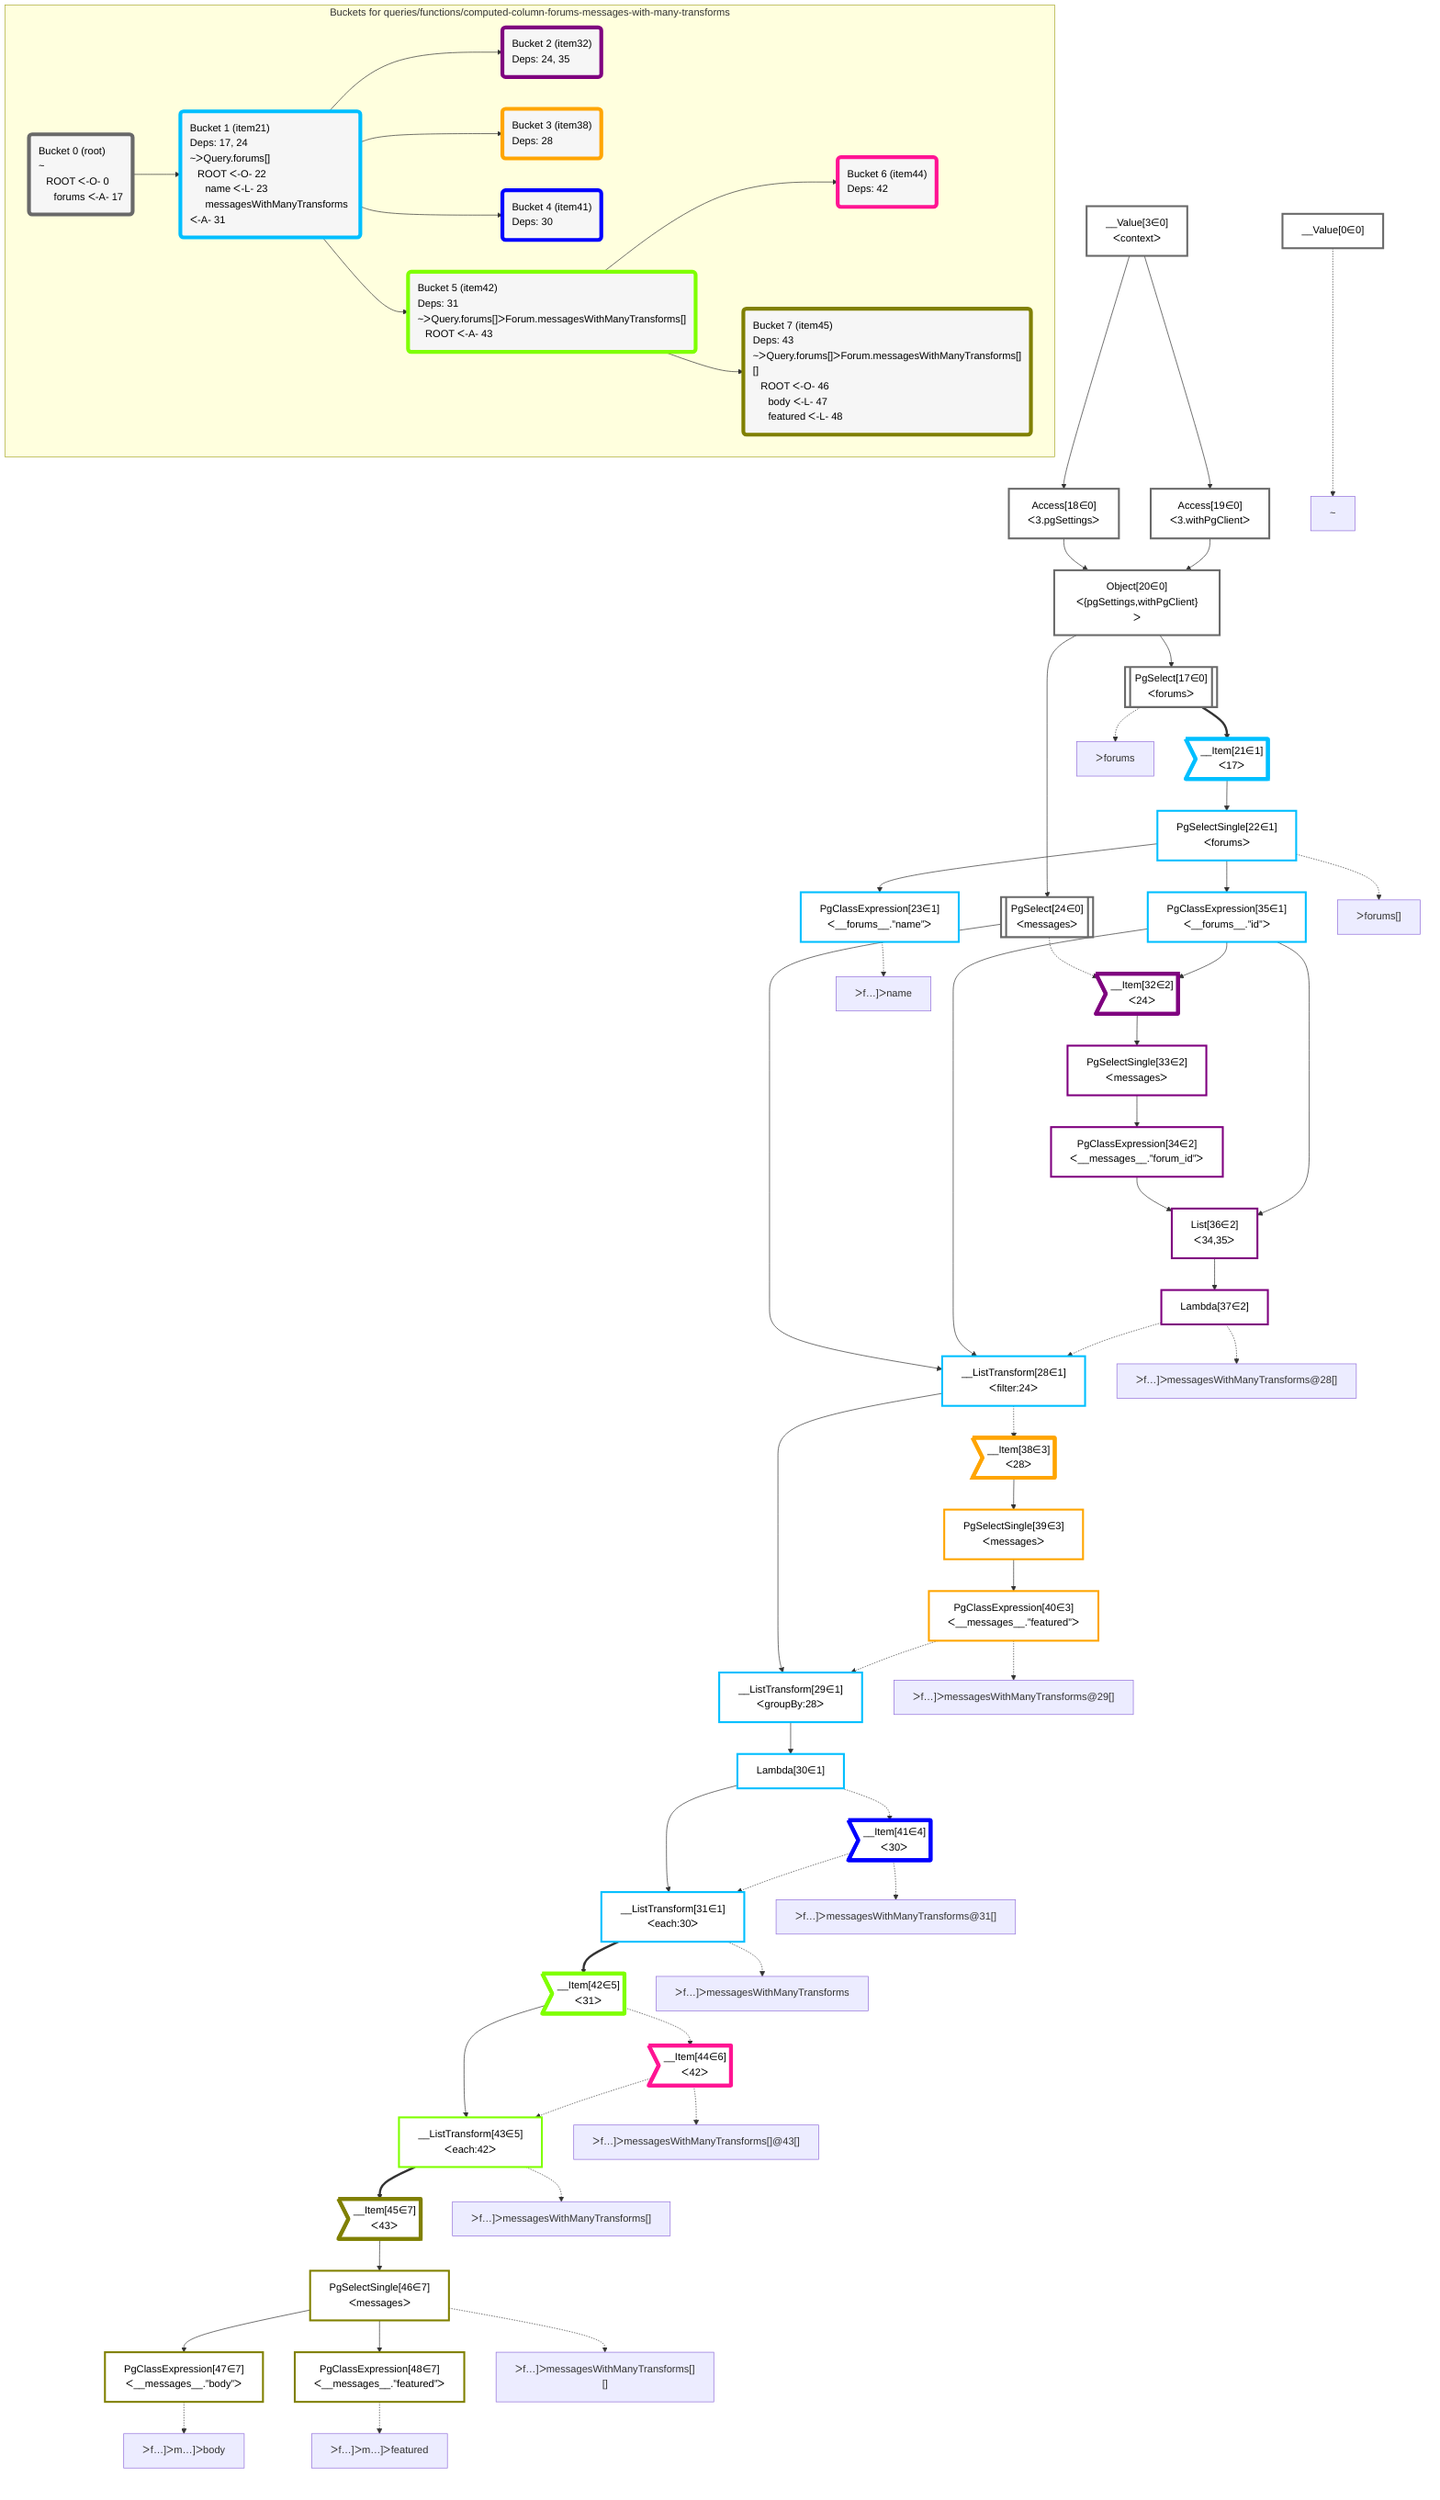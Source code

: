 graph TD
    classDef path fill:#eee,stroke:#000,color:#000
    classDef plan fill:#fff,stroke-width:3px,color:#000
    classDef itemplan fill:#fff,stroke-width:6px,color:#000
    classDef sideeffectplan fill:#f00,stroke-width:6px,color:#000
    classDef bucket fill:#f6f6f6,color:#000,stroke-width:6px,text-align:left


    %% define plans
    __Value0["__Value[0∈0]"]:::plan
    __Value3["__Value[3∈0]<br />ᐸcontextᐳ"]:::plan
    Access18["Access[18∈0]<br />ᐸ3.pgSettingsᐳ"]:::plan
    Access19["Access[19∈0]<br />ᐸ3.withPgClientᐳ"]:::plan
    Object20["Object[20∈0]<br />ᐸ{pgSettings,withPgClient}ᐳ"]:::plan
    PgSelect17[["PgSelect[17∈0]<br />ᐸforumsᐳ"]]:::plan
    __Item21>"__Item[21∈1]<br />ᐸ17ᐳ"]:::itemplan
    PgSelectSingle22["PgSelectSingle[22∈1]<br />ᐸforumsᐳ"]:::plan
    PgClassExpression23["PgClassExpression[23∈1]<br />ᐸ__forums__.”name”ᐳ"]:::plan
    PgSelect24[["PgSelect[24∈0]<br />ᐸmessagesᐳ"]]:::plan
    PgClassExpression35["PgClassExpression[35∈1]<br />ᐸ__forums__.”id”ᐳ"]:::plan
    __ListTransform28["__ListTransform[28∈1]<br />ᐸfilter:24ᐳ"]:::plan
    __ListTransform29["__ListTransform[29∈1]<br />ᐸgroupBy:28ᐳ"]:::plan
    Lambda30["Lambda[30∈1]"]:::plan
    __ListTransform31["__ListTransform[31∈1]<br />ᐸeach:30ᐳ"]:::plan
    __Item32>"__Item[32∈2]<br />ᐸ24ᐳ"]:::itemplan
    PgSelectSingle33["PgSelectSingle[33∈2]<br />ᐸmessagesᐳ"]:::plan
    PgClassExpression34["PgClassExpression[34∈2]<br />ᐸ__messages__.”forum_id”ᐳ"]:::plan
    List36["List[36∈2]<br />ᐸ34,35ᐳ"]:::plan
    Lambda37["Lambda[37∈2]"]:::plan
    __Item38>"__Item[38∈3]<br />ᐸ28ᐳ"]:::itemplan
    PgSelectSingle39["PgSelectSingle[39∈3]<br />ᐸmessagesᐳ"]:::plan
    PgClassExpression40["PgClassExpression[40∈3]<br />ᐸ__messages__.”featured”ᐳ"]:::plan
    __Item41>"__Item[41∈4]<br />ᐸ30ᐳ"]:::itemplan
    __Item42>"__Item[42∈5]<br />ᐸ31ᐳ"]:::itemplan
    __ListTransform43["__ListTransform[43∈5]<br />ᐸeach:42ᐳ"]:::plan
    __Item44>"__Item[44∈6]<br />ᐸ42ᐳ"]:::itemplan
    __Item45>"__Item[45∈7]<br />ᐸ43ᐳ"]:::itemplan
    PgSelectSingle46["PgSelectSingle[46∈7]<br />ᐸmessagesᐳ"]:::plan
    PgClassExpression47["PgClassExpression[47∈7]<br />ᐸ__messages__.”body”ᐳ"]:::plan
    PgClassExpression48["PgClassExpression[48∈7]<br />ᐸ__messages__.”featured”ᐳ"]:::plan

    %% plan dependencies
    __Value3 --> Access18
    __Value3 --> Access19
    Access18 & Access19 --> Object20
    Object20 --> PgSelect17
    PgSelect17 ==> __Item21
    __Item21 --> PgSelectSingle22
    PgSelectSingle22 --> PgClassExpression23
    Object20 --> PgSelect24
    PgSelectSingle22 --> PgClassExpression35
    PgSelect24 & PgClassExpression35 --> __ListTransform28
    Lambda37 -.-> __ListTransform28
    __ListTransform28 --> __ListTransform29
    PgClassExpression40 -.-> __ListTransform29
    __ListTransform29 --> Lambda30
    Lambda30 --> __ListTransform31
    __Item41 -.-> __ListTransform31
    PgSelect24 -.-> __Item32
    PgClassExpression35 --> __Item32
    __Item32 --> PgSelectSingle33
    PgSelectSingle33 --> PgClassExpression34
    PgClassExpression34 & PgClassExpression35 --> List36
    List36 --> Lambda37
    __ListTransform28 -.-> __Item38
    __Item38 --> PgSelectSingle39
    PgSelectSingle39 --> PgClassExpression40
    Lambda30 -.-> __Item41
    __ListTransform31 ==> __Item42
    __Item42 --> __ListTransform43
    __Item44 -.-> __ListTransform43
    __Item42 -.-> __Item44
    __ListTransform43 ==> __Item45
    __Item45 --> PgSelectSingle46
    PgSelectSingle46 --> PgClassExpression47
    PgSelectSingle46 --> PgClassExpression48

    %% plan-to-path relationships
    P0["~"]
    __Value0 -.-> P0
    P17["ᐳforums"]
    PgSelect17 -.-> P17
    P22["ᐳforums[]"]
    PgSelectSingle22 -.-> P22
    P23["ᐳf…]ᐳname"]
    PgClassExpression23 -.-> P23
    P31["ᐳf…]ᐳmessagesWithManyTransforms"]
    __ListTransform31 -.-> P31
    P37["ᐳf…]ᐳmessagesWithManyTransforms@28[]"]
    Lambda37 -.-> P37
    P40["ᐳf…]ᐳmessagesWithManyTransforms@29[]"]
    PgClassExpression40 -.-> P40
    P41["ᐳf…]ᐳmessagesWithManyTransforms@31[]"]
    __Item41 -.-> P41
    P43["ᐳf…]ᐳmessagesWithManyTransforms[]"]
    __ListTransform43 -.-> P43
    P44["ᐳf…]ᐳmessagesWithManyTransforms[]@43[]"]
    __Item44 -.-> P44
    P46["ᐳf…]ᐳmessagesWithManyTransforms[][]"]
    PgSelectSingle46 -.-> P46
    P47["ᐳf…]ᐳm…]ᐳbody"]
    PgClassExpression47 -.-> P47
    P48["ᐳf…]ᐳm…]ᐳfeatured"]
    PgClassExpression48 -.-> P48

    subgraph "Buckets for queries/functions/computed-column-forums-messages-with-many-transforms"
    Bucket0("Bucket 0 (root)<br />~<br />⠀ROOT ᐸ-O- 0<br />⠀⠀forums ᐸ-A- 17"):::bucket
    classDef bucket0 stroke:#696969
    class Bucket0,__Value0,__Value3,PgSelect17,Access18,Access19,Object20,PgSelect24 bucket0
    Bucket1("Bucket 1 (item21)<br />Deps: 17, 24<br />~ᐳQuery.forums[]<br />⠀ROOT ᐸ-O- 22<br />⠀⠀name ᐸ-L- 23<br />⠀⠀messagesWithManyTransforms ᐸ-A- 31"):::bucket
    classDef bucket1 stroke:#00bfff
    class Bucket1,__Item21,PgSelectSingle22,PgClassExpression23,__ListTransform28,__ListTransform29,Lambda30,__ListTransform31,PgClassExpression35 bucket1
    Bucket2("Bucket 2 (item32)<br />Deps: 24, 35"):::bucket
    classDef bucket2 stroke:#7f007f
    class Bucket2,__Item32,PgSelectSingle33,PgClassExpression34,List36,Lambda37 bucket2
    Bucket3("Bucket 3 (item38)<br />Deps: 28"):::bucket
    classDef bucket3 stroke:#ffa500
    class Bucket3,__Item38,PgSelectSingle39,PgClassExpression40 bucket3
    Bucket4("Bucket 4 (item41)<br />Deps: 30"):::bucket
    classDef bucket4 stroke:#0000ff
    class Bucket4,__Item41 bucket4
    Bucket5("Bucket 5 (item42)<br />Deps: 31<br />~ᐳQuery.forums[]ᐳForum.messagesWithManyTransforms[]<br />⠀ROOT ᐸ-A- 43"):::bucket
    classDef bucket5 stroke:#7fff00
    class Bucket5,__Item42,__ListTransform43 bucket5
    Bucket6("Bucket 6 (item44)<br />Deps: 42"):::bucket
    classDef bucket6 stroke:#ff1493
    class Bucket6,__Item44 bucket6
    Bucket7("Bucket 7 (item45)<br />Deps: 43<br />~ᐳQuery.forums[]ᐳForum.messagesWithManyTransforms[][]<br />⠀ROOT ᐸ-O- 46<br />⠀⠀body ᐸ-L- 47<br />⠀⠀featured ᐸ-L- 48"):::bucket
    classDef bucket7 stroke:#808000
    class Bucket7,__Item45,PgSelectSingle46,PgClassExpression47,PgClassExpression48 bucket7
    Bucket0 --> Bucket1
    Bucket1 --> Bucket2 & Bucket3 & Bucket4 & Bucket5
    Bucket5 --> Bucket6 & Bucket7
    end